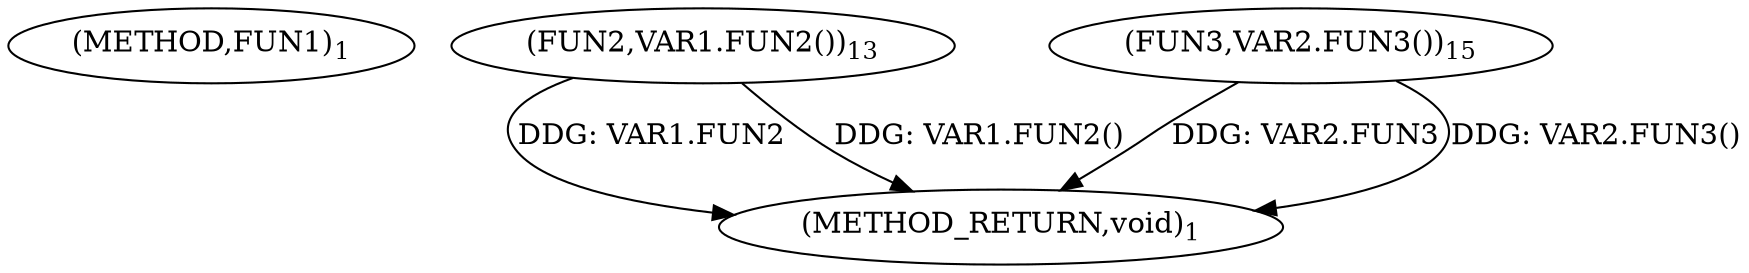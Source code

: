 digraph "FUN1" {  
"9" [label = <(METHOD,FUN1)<SUB>1</SUB>> ]
"19" [label = <(METHOD_RETURN,void)<SUB>1</SUB>> ]
"11" [label = <(FUN2,VAR1.FUN2())<SUB>13</SUB>> ]
"15" [label = <(FUN3,VAR2.FUN3())<SUB>15</SUB>> ]
  "11" -> "19"  [ label = "DDG: VAR1.FUN2"] 
  "11" -> "19"  [ label = "DDG: VAR1.FUN2()"] 
  "15" -> "19"  [ label = "DDG: VAR2.FUN3"] 
  "15" -> "19"  [ label = "DDG: VAR2.FUN3()"] 
}
